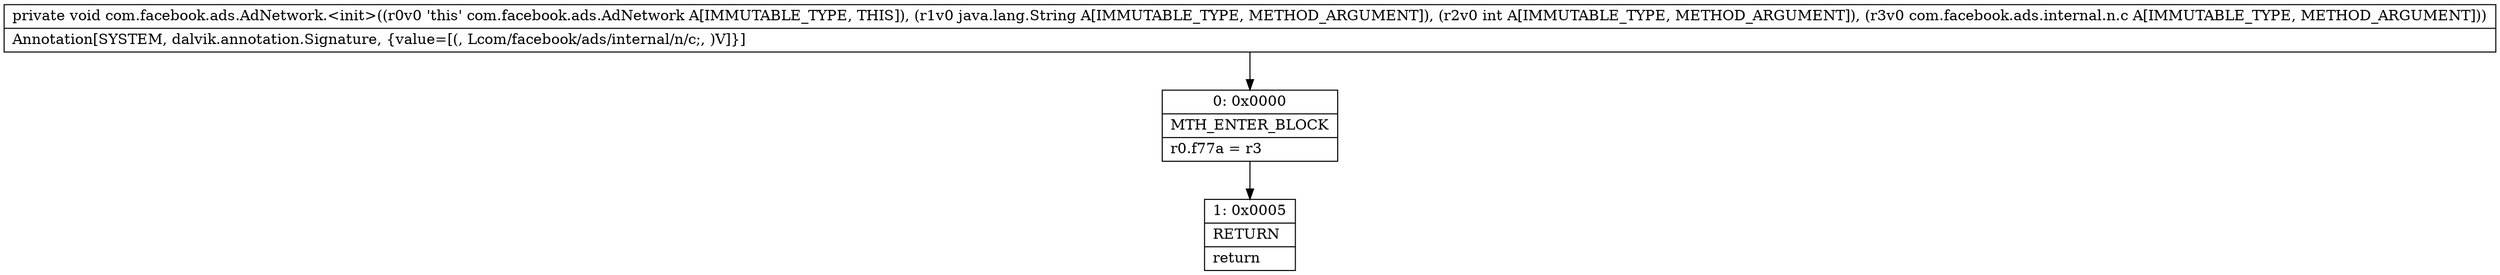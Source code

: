 digraph "CFG forcom.facebook.ads.AdNetwork.\<init\>(Ljava\/lang\/String;ILcom\/facebook\/ads\/internal\/n\/c;)V" {
Node_0 [shape=record,label="{0\:\ 0x0000|MTH_ENTER_BLOCK\l|r0.f77a = r3\l}"];
Node_1 [shape=record,label="{1\:\ 0x0005|RETURN\l|return\l}"];
MethodNode[shape=record,label="{private void com.facebook.ads.AdNetwork.\<init\>((r0v0 'this' com.facebook.ads.AdNetwork A[IMMUTABLE_TYPE, THIS]), (r1v0 java.lang.String A[IMMUTABLE_TYPE, METHOD_ARGUMENT]), (r2v0 int A[IMMUTABLE_TYPE, METHOD_ARGUMENT]), (r3v0 com.facebook.ads.internal.n.c A[IMMUTABLE_TYPE, METHOD_ARGUMENT]))  | Annotation[SYSTEM, dalvik.annotation.Signature, \{value=[(, Lcom\/facebook\/ads\/internal\/n\/c;, )V]\}]\l}"];
MethodNode -> Node_0;
Node_0 -> Node_1;
}

